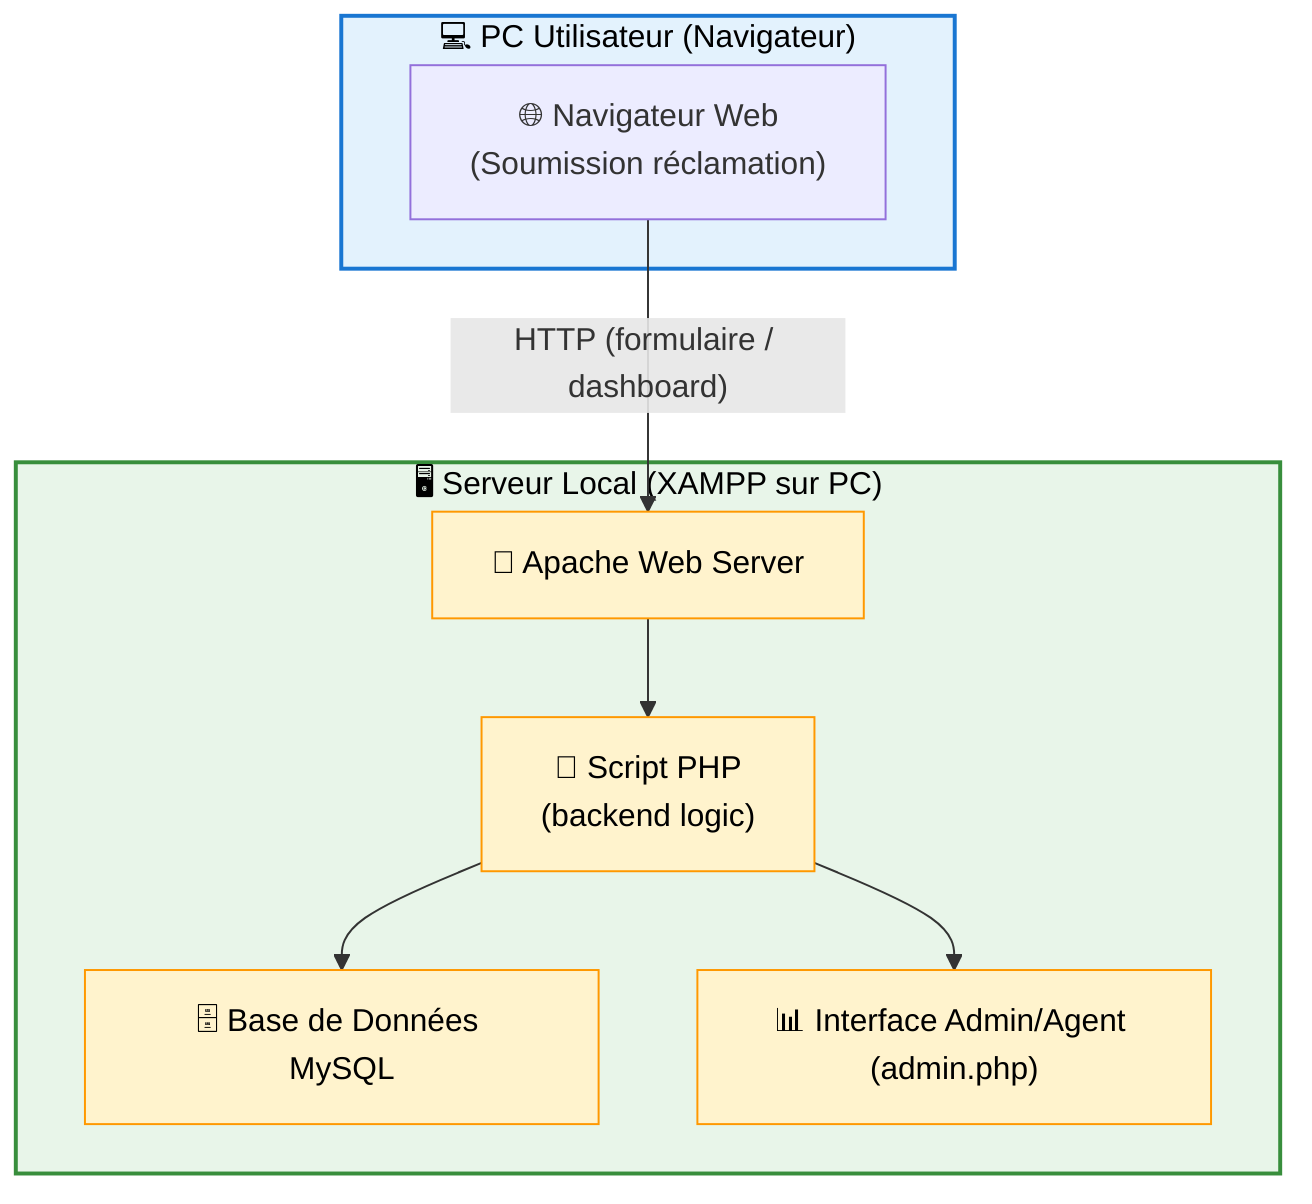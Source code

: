 %% Deployment Diagram for Système de Gestion des Réclamations SNTF
graph TD
    %% Nodes
    subgraph User_PC ["💻 PC Utilisateur (Navigateur)"]
        Browser["🌐 Navigateur Web<br/>(Soumission réclamation)"]
    end
    
    subgraph Local_Server ["🖥️ Serveur Local (XAMPP sur PC)"]
        Apache["🧩 Apache Web Server"]
        PHP["🔧 Script PHP<br/>(backend logic)"]
        MySQL["🗄️ Base de Données MySQL"]
        AdminPanel["📊 Interface Admin/Agent (admin.php)"]
    end
    
    %% Connections
    Browser -->|"HTTP (formulaire / dashboard)"| Apache
    Apache --> PHP
    PHP --> MySQL
    PHP --> AdminPanel
    
    %% Styling
    classDef server fill:#e8f5e9,stroke:#388e3c,stroke-width:2px,color:#000
    classDef user fill:#e3f2fd,stroke:#1976d2,stroke-width:2px,color:#000
    classDef comp fill:#fff3cd,stroke:#ff9800,stroke-width:1px,color:#000
    
    class User_PC user
    class Local_Server server
    class Apache,PHP,MySQL,AdminPanel comp